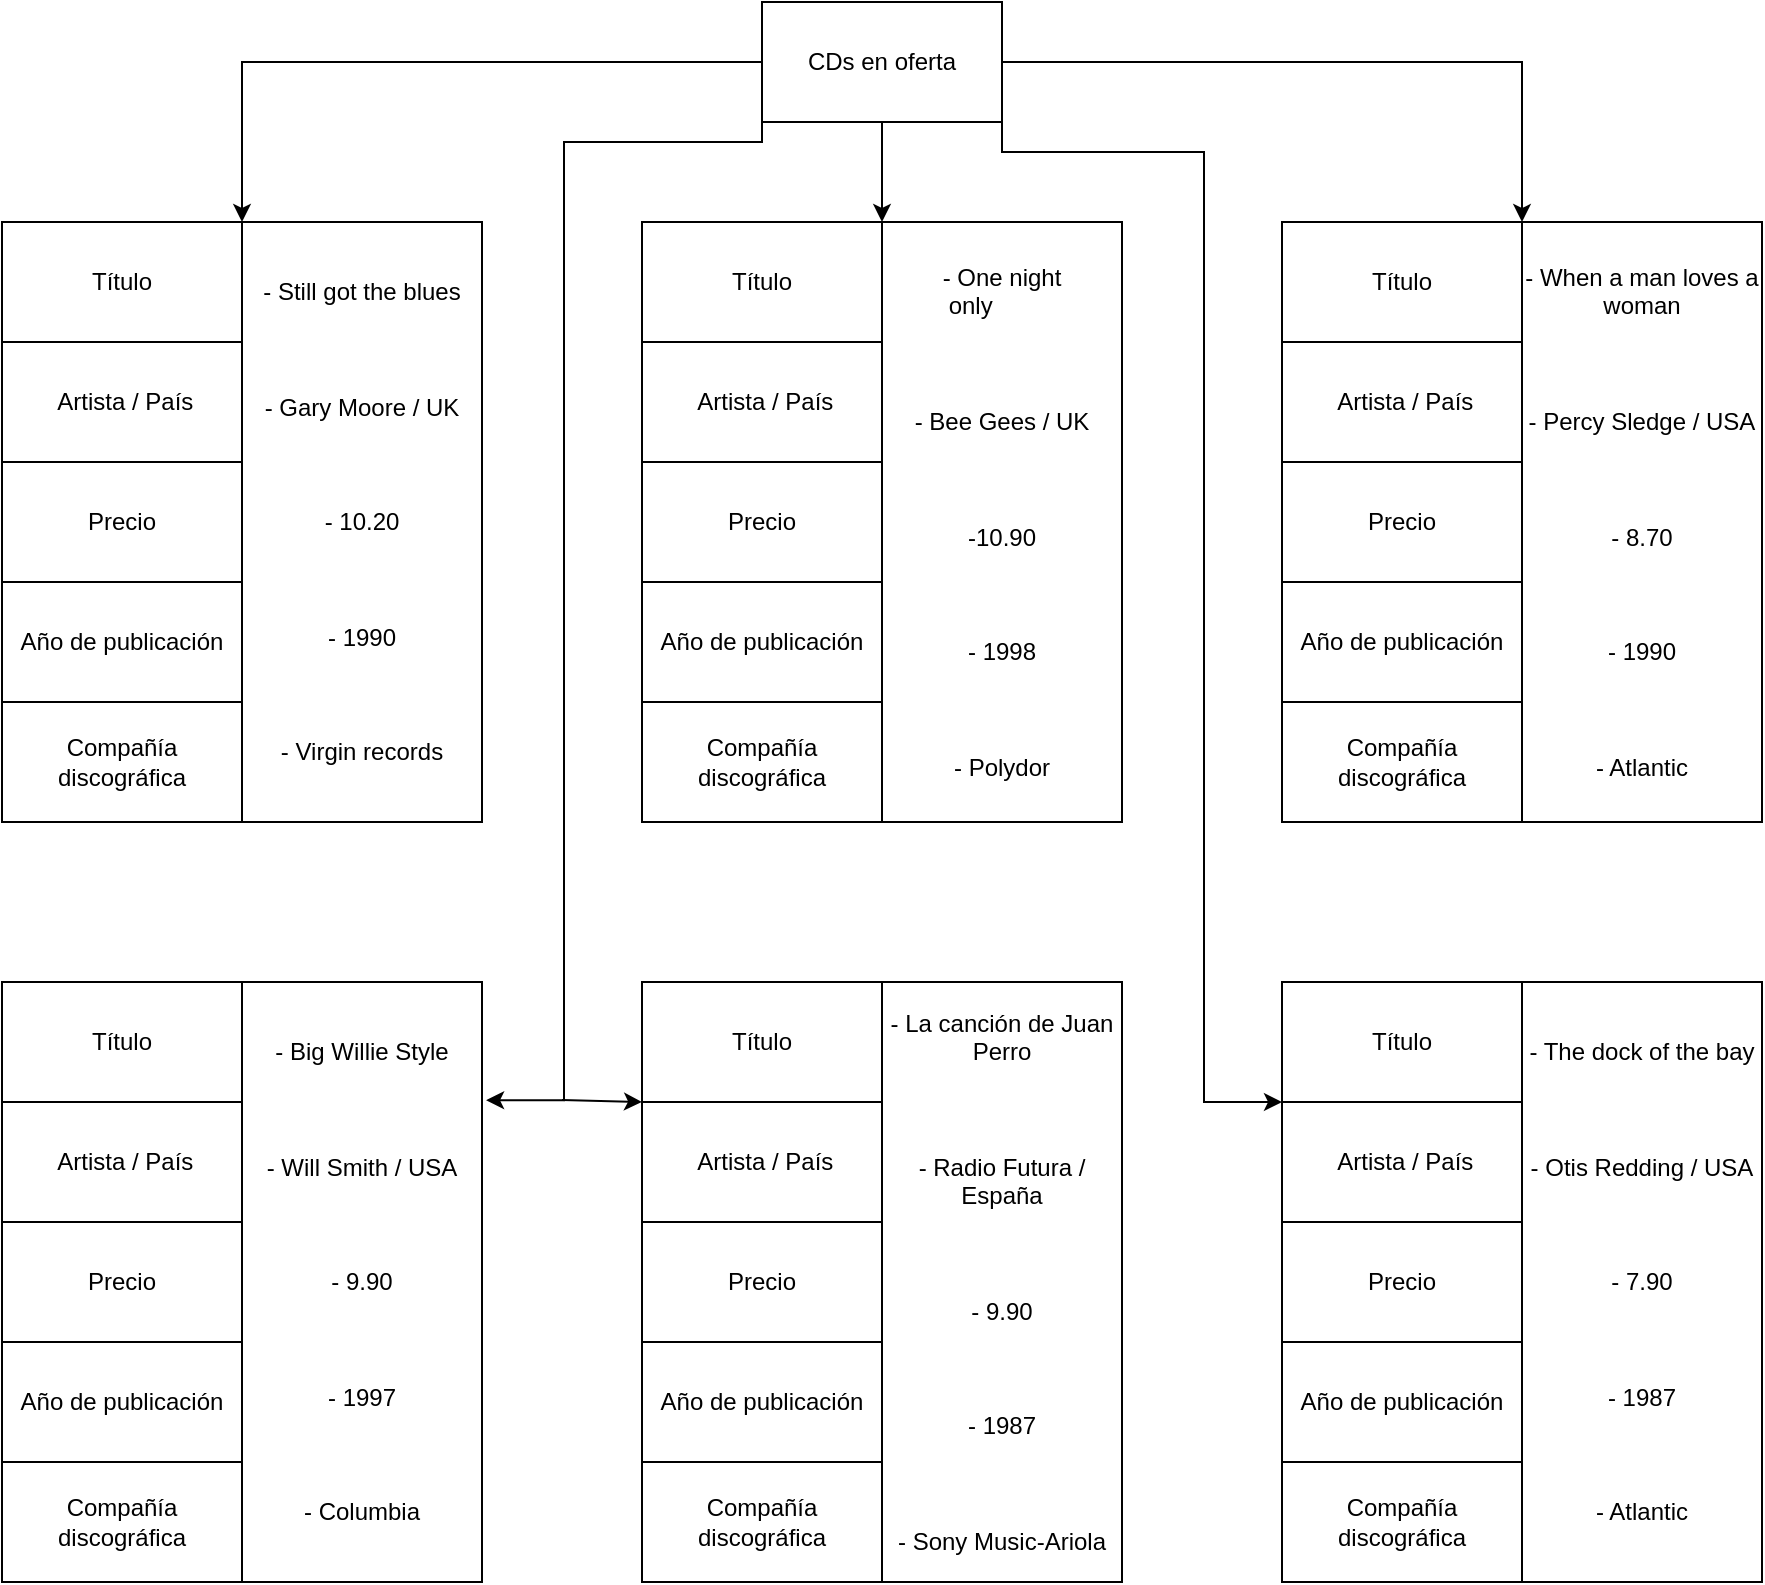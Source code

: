 <mxfile version="22.1.18" type="google">
  <diagram name="Página-1" id="h4ii9I3WyL2hxT1Sq3Jk">
    <mxGraphModel dx="1813" dy="766" grid="1" gridSize="10" guides="1" tooltips="1" connect="1" arrows="1" fold="1" page="1" pageScale="1" pageWidth="827" pageHeight="1169" math="0" shadow="0">
      <root>
        <mxCell id="0" />
        <mxCell id="1" parent="0" />
        <mxCell id="nhrQdfe7mG7ORGk9pAJW-68" style="edgeStyle=orthogonalEdgeStyle;rounded=0;orthogonalLoop=1;jettySize=auto;html=1;exitX=0;exitY=0.5;exitDx=0;exitDy=0;entryX=1;entryY=0;entryDx=0;entryDy=0;" edge="1" parent="1" source="nhrQdfe7mG7ORGk9pAJW-1" target="nhrQdfe7mG7ORGk9pAJW-38">
          <mxGeometry relative="1" as="geometry" />
        </mxCell>
        <mxCell id="nhrQdfe7mG7ORGk9pAJW-69" style="edgeStyle=orthogonalEdgeStyle;rounded=0;orthogonalLoop=1;jettySize=auto;html=1;exitX=0.5;exitY=1;exitDx=0;exitDy=0;entryX=0;entryY=0;entryDx=0;entryDy=0;" edge="1" parent="1" source="nhrQdfe7mG7ORGk9pAJW-1" target="nhrQdfe7mG7ORGk9pAJW-13">
          <mxGeometry relative="1" as="geometry" />
        </mxCell>
        <mxCell id="nhrQdfe7mG7ORGk9pAJW-70" style="edgeStyle=orthogonalEdgeStyle;rounded=0;orthogonalLoop=1;jettySize=auto;html=1;exitX=1;exitY=0.5;exitDx=0;exitDy=0;entryX=1;entryY=0;entryDx=0;entryDy=0;" edge="1" parent="1" source="nhrQdfe7mG7ORGk9pAJW-1" target="nhrQdfe7mG7ORGk9pAJW-32">
          <mxGeometry relative="1" as="geometry" />
        </mxCell>
        <mxCell id="nhrQdfe7mG7ORGk9pAJW-71" style="edgeStyle=orthogonalEdgeStyle;rounded=0;orthogonalLoop=1;jettySize=auto;html=1;exitX=1;exitY=1;exitDx=0;exitDy=0;entryX=0;entryY=1;entryDx=0;entryDy=0;" edge="1" parent="1" source="nhrQdfe7mG7ORGk9pAJW-1" target="nhrQdfe7mG7ORGk9pAJW-62">
          <mxGeometry relative="1" as="geometry">
            <mxPoint x="920" y="550" as="targetPoint" />
            <Array as="points">
              <mxPoint x="660" y="165" />
              <mxPoint x="761" y="165" />
              <mxPoint x="761" y="640" />
            </Array>
          </mxGeometry>
        </mxCell>
        <mxCell id="nhrQdfe7mG7ORGk9pAJW-72" style="edgeStyle=orthogonalEdgeStyle;rounded=0;orthogonalLoop=1;jettySize=auto;html=1;exitX=0;exitY=1;exitDx=0;exitDy=0;entryX=1.017;entryY=0.197;entryDx=0;entryDy=0;entryPerimeter=0;" edge="1" parent="1" source="nhrQdfe7mG7ORGk9pAJW-1" target="nhrQdfe7mG7ORGk9pAJW-61">
          <mxGeometry relative="1" as="geometry">
            <mxPoint x="440" y="200" as="targetPoint" />
            <Array as="points">
              <mxPoint x="540" y="160" />
              <mxPoint x="441" y="160" />
              <mxPoint x="441" y="639" />
            </Array>
          </mxGeometry>
        </mxCell>
        <mxCell id="nhrQdfe7mG7ORGk9pAJW-1" value="CDs en oferta" style="rounded=0;whiteSpace=wrap;html=1;" vertex="1" parent="1">
          <mxGeometry x="540" y="90" width="120" height="60" as="geometry" />
        </mxCell>
        <mxCell id="nhrQdfe7mG7ORGk9pAJW-8" value="Título" style="rounded=0;whiteSpace=wrap;html=1;" vertex="1" parent="1">
          <mxGeometry x="480" y="200" width="120" height="60" as="geometry" />
        </mxCell>
        <mxCell id="nhrQdfe7mG7ORGk9pAJW-9" value="&amp;nbsp;Artista / País" style="rounded=0;whiteSpace=wrap;html=1;" vertex="1" parent="1">
          <mxGeometry x="480" y="260" width="120" height="60" as="geometry" />
        </mxCell>
        <mxCell id="nhrQdfe7mG7ORGk9pAJW-10" value="Compañía discográfica" style="rounded=0;whiteSpace=wrap;html=1;" vertex="1" parent="1">
          <mxGeometry x="480" y="440" width="120" height="60" as="geometry" />
        </mxCell>
        <mxCell id="nhrQdfe7mG7ORGk9pAJW-11" value="Precio" style="rounded=0;whiteSpace=wrap;html=1;" vertex="1" parent="1">
          <mxGeometry x="480" y="320" width="120" height="60" as="geometry" />
        </mxCell>
        <mxCell id="nhrQdfe7mG7ORGk9pAJW-12" value="Año de publicación" style="rounded=0;whiteSpace=wrap;html=1;" vertex="1" parent="1">
          <mxGeometry x="480" y="380" width="120" height="60" as="geometry" />
        </mxCell>
        <mxCell id="nhrQdfe7mG7ORGk9pAJW-13" value="- One night only&lt;span style=&quot;white-space: pre;&quot;&gt;&#x9;&lt;/span&gt;&lt;span style=&quot;white-space: pre;&quot;&gt;&#x9;&lt;/span&gt;&lt;br&gt;&lt;br&gt;&amp;nbsp;&lt;br&gt;&lt;br&gt;- Bee Gees / UK&lt;br&gt;&lt;br&gt;&lt;br&gt;&lt;br&gt;-10.90&lt;br&gt;&lt;br&gt;&lt;br&gt;&lt;br&gt;- 1998&lt;br&gt;&lt;br&gt;&lt;br&gt;&lt;br&gt;- Polydor" style="rounded=0;whiteSpace=wrap;html=1;" vertex="1" parent="1">
          <mxGeometry x="600" y="200" width="120" height="300" as="geometry" />
        </mxCell>
        <mxCell id="nhrQdfe7mG7ORGk9pAJW-32" value="Título" style="rounded=0;whiteSpace=wrap;html=1;" vertex="1" parent="1">
          <mxGeometry x="800" y="200" width="120" height="60" as="geometry" />
        </mxCell>
        <mxCell id="nhrQdfe7mG7ORGk9pAJW-33" value="&amp;nbsp;Artista / País" style="rounded=0;whiteSpace=wrap;html=1;" vertex="1" parent="1">
          <mxGeometry x="800" y="260" width="120" height="60" as="geometry" />
        </mxCell>
        <mxCell id="nhrQdfe7mG7ORGk9pAJW-34" value="Compañía discográfica" style="rounded=0;whiteSpace=wrap;html=1;" vertex="1" parent="1">
          <mxGeometry x="800" y="440" width="120" height="60" as="geometry" />
        </mxCell>
        <mxCell id="nhrQdfe7mG7ORGk9pAJW-35" value="Precio" style="rounded=0;whiteSpace=wrap;html=1;" vertex="1" parent="1">
          <mxGeometry x="800" y="320" width="120" height="60" as="geometry" />
        </mxCell>
        <mxCell id="nhrQdfe7mG7ORGk9pAJW-36" value="Año de publicación" style="rounded=0;whiteSpace=wrap;html=1;" vertex="1" parent="1">
          <mxGeometry x="800" y="380" width="120" height="60" as="geometry" />
        </mxCell>
        <mxCell id="nhrQdfe7mG7ORGk9pAJW-37" value="- When a man loves a woman&lt;br&gt;&lt;br&gt;&lt;br&gt;&lt;br&gt;- Percy Sledge / USA&lt;br&gt;&lt;br&gt;&lt;br&gt;&lt;br&gt;- 8.70&lt;br&gt;&lt;br&gt;&lt;br&gt;&lt;br&gt;- 1990&lt;br&gt;&lt;br&gt;&lt;br&gt;&lt;br&gt;- Atlantic" style="rounded=0;whiteSpace=wrap;html=1;" vertex="1" parent="1">
          <mxGeometry x="920" y="200" width="120" height="300" as="geometry" />
        </mxCell>
        <mxCell id="nhrQdfe7mG7ORGk9pAJW-38" value="Título" style="rounded=0;whiteSpace=wrap;html=1;" vertex="1" parent="1">
          <mxGeometry x="160" y="200" width="120" height="60" as="geometry" />
        </mxCell>
        <mxCell id="nhrQdfe7mG7ORGk9pAJW-39" value="&amp;nbsp;Artista / País" style="rounded=0;whiteSpace=wrap;html=1;" vertex="1" parent="1">
          <mxGeometry x="160" y="260" width="120" height="60" as="geometry" />
        </mxCell>
        <mxCell id="nhrQdfe7mG7ORGk9pAJW-40" value="Compañía discográfica" style="rounded=0;whiteSpace=wrap;html=1;" vertex="1" parent="1">
          <mxGeometry x="160" y="440" width="120" height="60" as="geometry" />
        </mxCell>
        <mxCell id="nhrQdfe7mG7ORGk9pAJW-41" value="Precio" style="rounded=0;whiteSpace=wrap;html=1;" vertex="1" parent="1">
          <mxGeometry x="160" y="320" width="120" height="60" as="geometry" />
        </mxCell>
        <mxCell id="nhrQdfe7mG7ORGk9pAJW-42" value="Año de publicación" style="rounded=0;whiteSpace=wrap;html=1;" vertex="1" parent="1">
          <mxGeometry x="160" y="380" width="120" height="60" as="geometry" />
        </mxCell>
        <mxCell id="nhrQdfe7mG7ORGk9pAJW-43" value="- Still got the blues&lt;br&gt;&lt;br&gt;&lt;br&gt;&lt;br&gt;- Gary Moore / UK&lt;br&gt;&lt;br&gt;&lt;br&gt;&lt;br&gt;- 10.20&lt;br&gt;&lt;br&gt;&lt;br&gt;&lt;br&gt;- 1990&lt;br&gt;&lt;br&gt;&lt;br&gt;&lt;br&gt;- Virgin records" style="rounded=0;whiteSpace=wrap;html=1;" vertex="1" parent="1">
          <mxGeometry x="280" y="200" width="120" height="300" as="geometry" />
        </mxCell>
        <mxCell id="nhrQdfe7mG7ORGk9pAJW-44" value="Título" style="rounded=0;whiteSpace=wrap;html=1;" vertex="1" parent="1">
          <mxGeometry x="480" y="580" width="120" height="60" as="geometry" />
        </mxCell>
        <mxCell id="nhrQdfe7mG7ORGk9pAJW-45" value="&amp;nbsp;Artista / País" style="rounded=0;whiteSpace=wrap;html=1;" vertex="1" parent="1">
          <mxGeometry x="480" y="640" width="120" height="60" as="geometry" />
        </mxCell>
        <mxCell id="nhrQdfe7mG7ORGk9pAJW-46" value="Compañía discográfica" style="rounded=0;whiteSpace=wrap;html=1;" vertex="1" parent="1">
          <mxGeometry x="480" y="820" width="120" height="60" as="geometry" />
        </mxCell>
        <mxCell id="nhrQdfe7mG7ORGk9pAJW-47" value="Precio" style="rounded=0;whiteSpace=wrap;html=1;" vertex="1" parent="1">
          <mxGeometry x="480" y="700" width="120" height="60" as="geometry" />
        </mxCell>
        <mxCell id="nhrQdfe7mG7ORGk9pAJW-48" value="Año de publicación" style="rounded=0;whiteSpace=wrap;html=1;" vertex="1" parent="1">
          <mxGeometry x="480" y="760" width="120" height="60" as="geometry" />
        </mxCell>
        <mxCell id="nhrQdfe7mG7ORGk9pAJW-49" value="- La canción de Juan Perro&lt;br&gt;&lt;br&gt;&lt;br&gt;&lt;br&gt;- Radio Futura / España&lt;br&gt;&lt;br&gt;&lt;br&gt;&lt;br&gt;- 9.90&lt;br&gt;&lt;br&gt;&lt;br&gt;&lt;br&gt;- 1987&lt;br&gt;&lt;br&gt;&lt;br&gt;&lt;br&gt;- Sony Music-Ariola" style="rounded=0;whiteSpace=wrap;html=1;" vertex="1" parent="1">
          <mxGeometry x="600" y="580" width="120" height="300" as="geometry" />
        </mxCell>
        <mxCell id="nhrQdfe7mG7ORGk9pAJW-56" value="Título" style="rounded=0;whiteSpace=wrap;html=1;" vertex="1" parent="1">
          <mxGeometry x="160" y="580" width="120" height="60" as="geometry" />
        </mxCell>
        <mxCell id="nhrQdfe7mG7ORGk9pAJW-57" value="&amp;nbsp;Artista / País" style="rounded=0;whiteSpace=wrap;html=1;" vertex="1" parent="1">
          <mxGeometry x="160" y="640" width="120" height="60" as="geometry" />
        </mxCell>
        <mxCell id="nhrQdfe7mG7ORGk9pAJW-58" value="Compañía discográfica" style="rounded=0;whiteSpace=wrap;html=1;" vertex="1" parent="1">
          <mxGeometry x="160" y="820" width="120" height="60" as="geometry" />
        </mxCell>
        <mxCell id="nhrQdfe7mG7ORGk9pAJW-59" value="Precio" style="rounded=0;whiteSpace=wrap;html=1;" vertex="1" parent="1">
          <mxGeometry x="160" y="700" width="120" height="60" as="geometry" />
        </mxCell>
        <mxCell id="nhrQdfe7mG7ORGk9pAJW-60" value="Año de publicación" style="rounded=0;whiteSpace=wrap;html=1;" vertex="1" parent="1">
          <mxGeometry x="160" y="760" width="120" height="60" as="geometry" />
        </mxCell>
        <mxCell id="nhrQdfe7mG7ORGk9pAJW-61" value="- Big Willie Style&lt;br&gt;&lt;br&gt;&lt;br&gt;&lt;br&gt;- Will Smith / USA&lt;br&gt;&lt;br&gt;&lt;br&gt;&lt;br&gt;- 9.90&lt;br&gt;&lt;br&gt;&lt;br&gt;&lt;br&gt;- 1997&lt;br&gt;&lt;br&gt;&lt;br&gt;&lt;br&gt;- Columbia" style="rounded=0;whiteSpace=wrap;html=1;" vertex="1" parent="1">
          <mxGeometry x="280" y="580" width="120" height="300" as="geometry" />
        </mxCell>
        <mxCell id="nhrQdfe7mG7ORGk9pAJW-62" value="Título" style="rounded=0;whiteSpace=wrap;html=1;" vertex="1" parent="1">
          <mxGeometry x="800" y="580" width="120" height="60" as="geometry" />
        </mxCell>
        <mxCell id="nhrQdfe7mG7ORGk9pAJW-63" value="&amp;nbsp;Artista / País" style="rounded=0;whiteSpace=wrap;html=1;" vertex="1" parent="1">
          <mxGeometry x="800" y="640" width="120" height="60" as="geometry" />
        </mxCell>
        <mxCell id="nhrQdfe7mG7ORGk9pAJW-64" value="Compañía discográfica" style="rounded=0;whiteSpace=wrap;html=1;" vertex="1" parent="1">
          <mxGeometry x="800" y="820" width="120" height="60" as="geometry" />
        </mxCell>
        <mxCell id="nhrQdfe7mG7ORGk9pAJW-65" value="Precio" style="rounded=0;whiteSpace=wrap;html=1;" vertex="1" parent="1">
          <mxGeometry x="800" y="700" width="120" height="60" as="geometry" />
        </mxCell>
        <mxCell id="nhrQdfe7mG7ORGk9pAJW-66" value="Año de publicación" style="rounded=0;whiteSpace=wrap;html=1;" vertex="1" parent="1">
          <mxGeometry x="800" y="760" width="120" height="60" as="geometry" />
        </mxCell>
        <mxCell id="nhrQdfe7mG7ORGk9pAJW-67" value="- The dock of the bay&lt;br&gt;&lt;br&gt;&lt;br&gt;&lt;br&gt;- Otis Redding / USA&lt;br&gt;&lt;br&gt;&lt;br&gt;&lt;br&gt;- 7.90&lt;br&gt;&lt;br&gt;&lt;br&gt;&lt;br&gt;- 1987&lt;br&gt;&lt;br&gt;&lt;br&gt;&lt;br&gt;- Atlantic" style="rounded=0;whiteSpace=wrap;html=1;" vertex="1" parent="1">
          <mxGeometry x="920" y="580" width="120" height="300" as="geometry" />
        </mxCell>
        <mxCell id="nhrQdfe7mG7ORGk9pAJW-76" value="" style="endArrow=classic;html=1;rounded=0;" edge="1" parent="1">
          <mxGeometry width="50" height="50" relative="1" as="geometry">
            <mxPoint x="440" y="639" as="sourcePoint" />
            <mxPoint x="480" y="640" as="targetPoint" />
          </mxGeometry>
        </mxCell>
      </root>
    </mxGraphModel>
  </diagram>
</mxfile>

